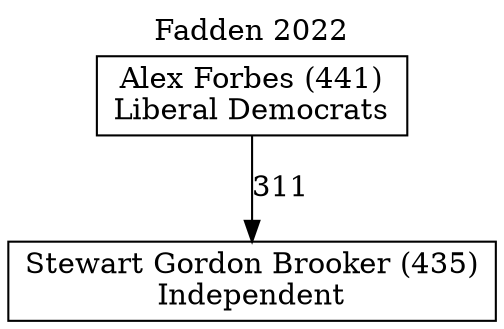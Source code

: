 // House preference flow
digraph "Stewart Gordon Brooker (435)_Fadden_2022" {
	graph [label="Fadden 2022" labelloc=t mclimit=10]
	node [shape=box]
	"Stewart Gordon Brooker (435)" [label="Stewart Gordon Brooker (435)
Independent"]
	"Alex Forbes (441)" [label="Alex Forbes (441)
Liberal Democrats"]
	"Alex Forbes (441)" -> "Stewart Gordon Brooker (435)" [label=311]
}

